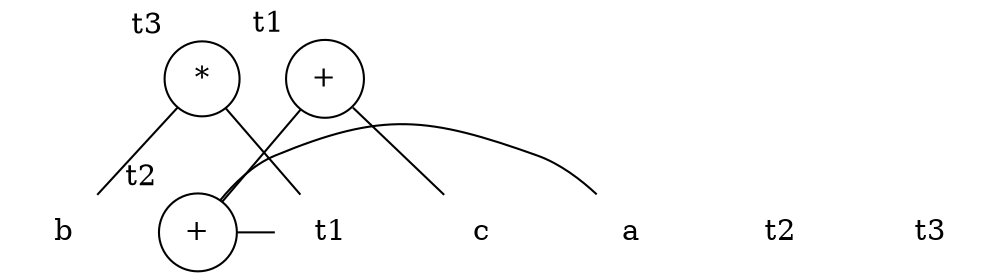 graph g {
  t1 [label="t1", shape="none"]
  1 [label="1", shape="none"]
  c [label="c", shape="none"]
  0 [label="+", xlabel="t1", shape="circle"]
  t2 [label="t2", shape="none"]
  a [label="a", shape="none"]
  1 [label="+", xlabel="t2", shape="circle"]
  t3 [label="t3", shape="none"]
  b [label="b", shape="none"]
  2 [label="*", xlabel="t3", shape="circle"]
  0 -- 1
  0 -- c
  1 -- t1
  1 -- a
  2 -- b
  2 -- t1
  {rank=sink 1 a b c t1 t2 t3 }
}
